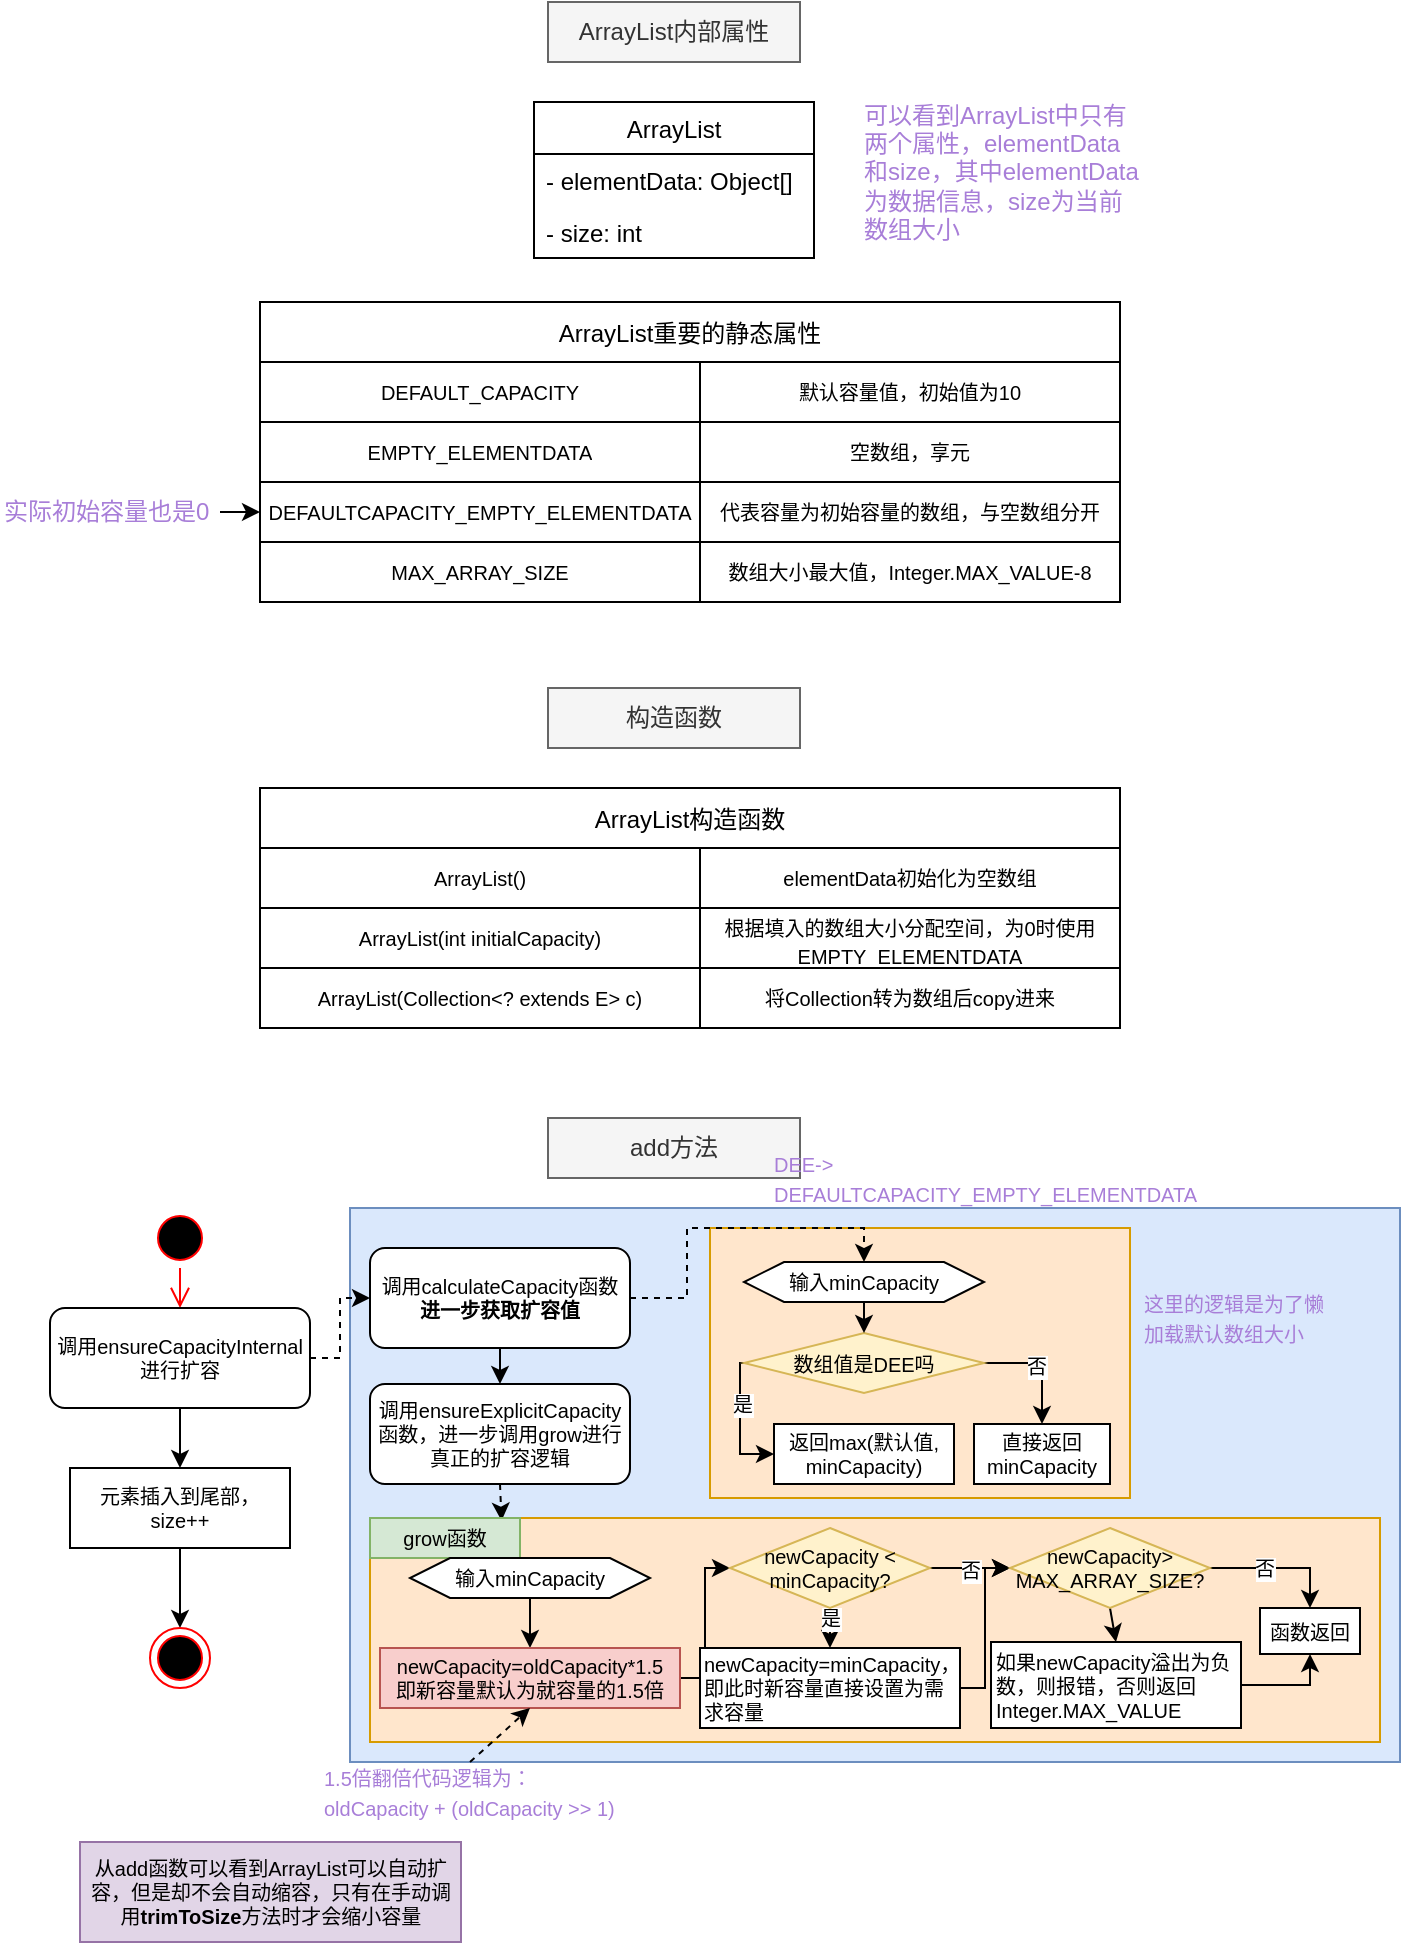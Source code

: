 <mxfile>
    <diagram id="VYkaQC0O6ov0rh20eUJT" name="第 1 页">
        <mxGraphModel dx="527" dy="463" grid="1" gridSize="10" guides="1" tooltips="1" connect="1" arrows="1" fold="1" page="1" pageScale="1" pageWidth="827" pageHeight="1169" math="0" shadow="0">
            <root>
                <mxCell id="0"/>
                <mxCell id="1" parent="0"/>
                <mxCell id="100" value="" style="rounded=0;whiteSpace=wrap;html=1;labelBackgroundColor=none;fontSize=10;fillColor=#dae8fc;strokeColor=#6c8ebf;" vertex="1" parent="1">
                    <mxGeometry x="185" y="633" width="525" height="277" as="geometry"/>
                </mxCell>
                <mxCell id="6" value="ArrayList内部属性" style="rounded=0;whiteSpace=wrap;html=1;fillColor=#f5f5f5;fontColor=#333333;strokeColor=#666666;" vertex="1" parent="1">
                    <mxGeometry x="284" y="30" width="126" height="30" as="geometry"/>
                </mxCell>
                <mxCell id="18" value="ArrayList" style="swimlane;fontStyle=0;childLayout=stackLayout;horizontal=1;startSize=26;fillColor=none;horizontalStack=0;resizeParent=1;resizeParentMax=0;resizeLast=0;collapsible=1;marginBottom=0;" vertex="1" parent="1">
                    <mxGeometry x="277" y="80" width="140" height="78" as="geometry"/>
                </mxCell>
                <mxCell id="19" value="- elementData: Object[]" style="text;strokeColor=none;fillColor=none;align=left;verticalAlign=top;spacingLeft=4;spacingRight=4;overflow=hidden;rotatable=0;points=[[0,0.5],[1,0.5]];portConstraint=eastwest;" vertex="1" parent="18">
                    <mxGeometry y="26" width="140" height="26" as="geometry"/>
                </mxCell>
                <mxCell id="20" value="- size: int" style="text;strokeColor=none;fillColor=none;align=left;verticalAlign=top;spacingLeft=4;spacingRight=4;overflow=hidden;rotatable=0;points=[[0,0.5],[1,0.5]];portConstraint=eastwest;" vertex="1" parent="18">
                    <mxGeometry y="52" width="140" height="26" as="geometry"/>
                </mxCell>
                <mxCell id="22" value="可以看到ArrayList中只有两个属性，elementData和size，其中elementData为数据信息，size为当前数组大小" style="rounded=0;whiteSpace=wrap;html=1;fillColor=none;strokeColor=none;fontColor=#A87ED8;align=left;" vertex="1" parent="1">
                    <mxGeometry x="440" y="80" width="140" height="70" as="geometry"/>
                </mxCell>
                <mxCell id="24" value="ArrayList重要的静态属性" style="shape=table;startSize=30;container=1;collapsible=0;childLayout=tableLayout;fontStyle=0;align=center;pointerEvents=1;" vertex="1" parent="1">
                    <mxGeometry x="140" y="180" width="430" height="150" as="geometry"/>
                </mxCell>
                <mxCell id="25" value="" style="shape=partialRectangle;html=1;whiteSpace=wrap;collapsible=0;dropTarget=0;pointerEvents=0;fillColor=none;top=0;left=0;bottom=0;right=0;points=[[0,0.5],[1,0.5]];portConstraint=eastwest;" vertex="1" parent="24">
                    <mxGeometry y="30" width="430" height="30" as="geometry"/>
                </mxCell>
                <mxCell id="26" value="&lt;font style=&quot;font-size: 10px&quot;&gt;DEFAULT_CAPACITY&lt;/font&gt;" style="shape=partialRectangle;html=1;whiteSpace=wrap;connectable=0;fillColor=none;top=0;left=0;bottom=0;right=0;overflow=hidden;pointerEvents=1;" vertex="1" parent="25">
                    <mxGeometry width="220" height="30" as="geometry">
                        <mxRectangle width="220" height="30" as="alternateBounds"/>
                    </mxGeometry>
                </mxCell>
                <mxCell id="27" value="&lt;font style=&quot;font-size: 10px&quot;&gt;默认容量值，初始值为10&lt;/font&gt;" style="shape=partialRectangle;html=1;whiteSpace=wrap;connectable=0;fillColor=none;top=0;left=0;bottom=0;right=0;overflow=hidden;pointerEvents=1;" vertex="1" parent="25">
                    <mxGeometry x="220" width="210" height="30" as="geometry">
                        <mxRectangle width="210" height="30" as="alternateBounds"/>
                    </mxGeometry>
                </mxCell>
                <mxCell id="62" style="shape=partialRectangle;html=1;whiteSpace=wrap;collapsible=0;dropTarget=0;pointerEvents=0;fillColor=none;top=0;left=0;bottom=0;right=0;points=[[0,0.5],[1,0.5]];portConstraint=eastwest;" vertex="1" parent="24">
                    <mxGeometry y="60" width="430" height="30" as="geometry"/>
                </mxCell>
                <mxCell id="63" value="&lt;font style=&quot;font-size: 10px&quot;&gt;EMPTY_ELEMENTDATA&lt;/font&gt;" style="shape=partialRectangle;html=1;whiteSpace=wrap;connectable=0;fillColor=none;top=0;left=0;bottom=0;right=0;overflow=hidden;pointerEvents=1;" vertex="1" parent="62">
                    <mxGeometry width="220" height="30" as="geometry">
                        <mxRectangle width="220" height="30" as="alternateBounds"/>
                    </mxGeometry>
                </mxCell>
                <mxCell id="64" value="&lt;font style=&quot;font-size: 10px&quot;&gt;空数组，享元&lt;/font&gt;" style="shape=partialRectangle;html=1;whiteSpace=wrap;connectable=0;fillColor=none;top=0;left=0;bottom=0;right=0;overflow=hidden;pointerEvents=1;" vertex="1" parent="62">
                    <mxGeometry x="220" width="210" height="30" as="geometry">
                        <mxRectangle width="210" height="30" as="alternateBounds"/>
                    </mxGeometry>
                </mxCell>
                <mxCell id="68" style="shape=partialRectangle;html=1;whiteSpace=wrap;collapsible=0;dropTarget=0;pointerEvents=0;fillColor=none;top=0;left=0;bottom=0;right=0;points=[[0,0.5],[1,0.5]];portConstraint=eastwest;" vertex="1" parent="24">
                    <mxGeometry y="90" width="430" height="30" as="geometry"/>
                </mxCell>
                <mxCell id="69" value="&lt;font style=&quot;font-size: 10px&quot;&gt;DEFAULTCAPACITY_EMPTY_ELEMENTDATA&lt;/font&gt;" style="shape=partialRectangle;html=1;whiteSpace=wrap;connectable=0;fillColor=none;top=0;left=0;bottom=0;right=0;overflow=hidden;pointerEvents=1;" vertex="1" parent="68">
                    <mxGeometry width="220" height="30" as="geometry">
                        <mxRectangle width="220" height="30" as="alternateBounds"/>
                    </mxGeometry>
                </mxCell>
                <mxCell id="70" value="&lt;font style=&quot;font-size: 10px&quot;&gt;代表容量为初始容量的数组，与空数组分开&lt;/font&gt;" style="shape=partialRectangle;html=1;whiteSpace=wrap;connectable=0;fillColor=none;top=0;left=0;bottom=0;right=0;overflow=hidden;pointerEvents=1;" vertex="1" parent="68">
                    <mxGeometry x="220" width="210" height="30" as="geometry">
                        <mxRectangle width="210" height="30" as="alternateBounds"/>
                    </mxGeometry>
                </mxCell>
                <mxCell id="137" style="shape=partialRectangle;html=1;whiteSpace=wrap;collapsible=0;dropTarget=0;pointerEvents=0;fillColor=none;top=0;left=0;bottom=0;right=0;points=[[0,0.5],[1,0.5]];portConstraint=eastwest;" vertex="1" parent="24">
                    <mxGeometry y="120" width="430" height="30" as="geometry"/>
                </mxCell>
                <mxCell id="138" value="&lt;font style=&quot;font-size: 10px&quot;&gt;MAX_ARRAY_SIZE&lt;/font&gt;" style="shape=partialRectangle;html=1;whiteSpace=wrap;connectable=0;fillColor=none;top=0;left=0;bottom=0;right=0;overflow=hidden;pointerEvents=1;" vertex="1" parent="137">
                    <mxGeometry width="220" height="30" as="geometry">
                        <mxRectangle width="220" height="30" as="alternateBounds"/>
                    </mxGeometry>
                </mxCell>
                <mxCell id="139" value="&lt;span style=&quot;font-size: 10px&quot;&gt;数组大小最大值，&lt;/span&gt;&lt;span style=&quot;font-size: 10px&quot;&gt;Integer.MAX_VALUE-8&lt;/span&gt;" style="shape=partialRectangle;html=1;whiteSpace=wrap;connectable=0;fillColor=none;top=0;left=0;bottom=0;right=0;overflow=hidden;pointerEvents=1;" vertex="1" parent="137">
                    <mxGeometry x="220" width="210" height="30" as="geometry">
                        <mxRectangle width="210" height="30" as="alternateBounds"/>
                    </mxGeometry>
                </mxCell>
                <mxCell id="77" value="构造函数" style="rounded=0;whiteSpace=wrap;html=1;fillColor=#f5f5f5;fontColor=#333333;strokeColor=#666666;" vertex="1" parent="1">
                    <mxGeometry x="284" y="373" width="126" height="30" as="geometry"/>
                </mxCell>
                <mxCell id="78" value="ArrayList构造函数" style="shape=table;startSize=30;container=1;collapsible=0;childLayout=tableLayout;fontStyle=0;align=center;pointerEvents=1;" vertex="1" parent="1">
                    <mxGeometry x="140" y="423" width="430" height="120" as="geometry"/>
                </mxCell>
                <mxCell id="79" value="" style="shape=partialRectangle;html=1;whiteSpace=wrap;collapsible=0;dropTarget=0;pointerEvents=0;fillColor=none;top=0;left=0;bottom=0;right=0;points=[[0,0.5],[1,0.5]];portConstraint=eastwest;" vertex="1" parent="78">
                    <mxGeometry y="30" width="430" height="30" as="geometry"/>
                </mxCell>
                <mxCell id="80" value="&lt;font style=&quot;font-size: 10px&quot;&gt;ArrayList()&lt;/font&gt;" style="shape=partialRectangle;html=1;whiteSpace=wrap;connectable=0;fillColor=none;top=0;left=0;bottom=0;right=0;overflow=hidden;pointerEvents=1;" vertex="1" parent="79">
                    <mxGeometry width="220" height="30" as="geometry">
                        <mxRectangle width="220" height="30" as="alternateBounds"/>
                    </mxGeometry>
                </mxCell>
                <mxCell id="81" value="&lt;font style=&quot;font-size: 10px&quot;&gt;elementData初始化为空数组&lt;/font&gt;" style="shape=partialRectangle;html=1;whiteSpace=wrap;connectable=0;fillColor=none;top=0;left=0;bottom=0;right=0;overflow=hidden;pointerEvents=1;" vertex="1" parent="79">
                    <mxGeometry x="220" width="210" height="30" as="geometry">
                        <mxRectangle width="210" height="30" as="alternateBounds"/>
                    </mxGeometry>
                </mxCell>
                <mxCell id="82" style="shape=partialRectangle;html=1;whiteSpace=wrap;collapsible=0;dropTarget=0;pointerEvents=0;fillColor=none;top=0;left=0;bottom=0;right=0;points=[[0,0.5],[1,0.5]];portConstraint=eastwest;" vertex="1" parent="78">
                    <mxGeometry y="60" width="430" height="30" as="geometry"/>
                </mxCell>
                <mxCell id="83" value="&lt;font style=&quot;font-size: 10px&quot;&gt;ArrayList(int initialCapacity)&lt;/font&gt;" style="shape=partialRectangle;html=1;whiteSpace=wrap;connectable=0;fillColor=none;top=0;left=0;bottom=0;right=0;overflow=hidden;pointerEvents=1;" vertex="1" parent="82">
                    <mxGeometry width="220" height="30" as="geometry">
                        <mxRectangle width="220" height="30" as="alternateBounds"/>
                    </mxGeometry>
                </mxCell>
                <mxCell id="84" value="&lt;font style=&quot;font-size: 10px&quot;&gt;根据填入的数组大小分配空间，为0时使用EMPTY_ELEMENTDATA&lt;/font&gt;" style="shape=partialRectangle;html=1;whiteSpace=wrap;connectable=0;fillColor=none;top=0;left=0;bottom=0;right=0;overflow=hidden;pointerEvents=1;" vertex="1" parent="82">
                    <mxGeometry x="220" width="210" height="30" as="geometry">
                        <mxRectangle width="210" height="30" as="alternateBounds"/>
                    </mxGeometry>
                </mxCell>
                <mxCell id="85" style="shape=partialRectangle;html=1;whiteSpace=wrap;collapsible=0;dropTarget=0;pointerEvents=0;fillColor=none;top=0;left=0;bottom=0;right=0;points=[[0,0.5],[1,0.5]];portConstraint=eastwest;" vertex="1" parent="78">
                    <mxGeometry y="90" width="430" height="30" as="geometry"/>
                </mxCell>
                <mxCell id="86" value="&lt;font style=&quot;font-size: 10px&quot;&gt;ArrayList(Collection&amp;lt;? extends E&amp;gt; c)&lt;/font&gt;" style="shape=partialRectangle;html=1;whiteSpace=wrap;connectable=0;fillColor=none;top=0;left=0;bottom=0;right=0;overflow=hidden;pointerEvents=1;" vertex="1" parent="85">
                    <mxGeometry width="220" height="30" as="geometry">
                        <mxRectangle width="220" height="30" as="alternateBounds"/>
                    </mxGeometry>
                </mxCell>
                <mxCell id="87" value="&lt;font style=&quot;font-size: 10px&quot;&gt;将Collection转为数组后copy进来&lt;/font&gt;" style="shape=partialRectangle;html=1;whiteSpace=wrap;connectable=0;fillColor=none;top=0;left=0;bottom=0;right=0;overflow=hidden;pointerEvents=1;" vertex="1" parent="85">
                    <mxGeometry x="220" width="210" height="30" as="geometry">
                        <mxRectangle width="210" height="30" as="alternateBounds"/>
                    </mxGeometry>
                </mxCell>
                <mxCell id="89" style="edgeStyle=none;html=1;exitX=1;exitY=0.5;exitDx=0;exitDy=0;entryX=0;entryY=0.5;entryDx=0;entryDy=0;fontSize=10;" edge="1" parent="1" source="88" target="68">
                    <mxGeometry relative="1" as="geometry"/>
                </mxCell>
                <mxCell id="88" value="实际初始容量也是0" style="rounded=0;whiteSpace=wrap;html=1;fillColor=none;strokeColor=none;fontColor=#A87ED8;align=left;" vertex="1" parent="1">
                    <mxGeometry x="10" y="270" width="110" height="30" as="geometry"/>
                </mxCell>
                <mxCell id="90" value="add方法" style="rounded=0;whiteSpace=wrap;html=1;fillColor=#f5f5f5;fontColor=#333333;strokeColor=#666666;" vertex="1" parent="1">
                    <mxGeometry x="284" y="588" width="126" height="30" as="geometry"/>
                </mxCell>
                <mxCell id="91" value="" style="ellipse;html=1;shape=startState;fillColor=#000000;strokeColor=#ff0000;labelBackgroundColor=none;fontSize=10;" vertex="1" parent="1">
                    <mxGeometry x="85" y="633" width="30" height="30" as="geometry"/>
                </mxCell>
                <mxCell id="92" value="" style="edgeStyle=orthogonalEdgeStyle;html=1;verticalAlign=bottom;endArrow=open;endSize=8;strokeColor=#ff0000;fontSize=10;entryX=0.5;entryY=0;entryDx=0;entryDy=0;" edge="1" source="91" parent="1" target="93">
                    <mxGeometry relative="1" as="geometry">
                        <mxPoint x="100" y="683" as="targetPoint"/>
                    </mxGeometry>
                </mxCell>
                <mxCell id="95" style="edgeStyle=none;html=1;exitX=0.5;exitY=1;exitDx=0;exitDy=0;entryX=0.5;entryY=0;entryDx=0;entryDy=0;fontSize=10;" edge="1" parent="1" source="93" target="94">
                    <mxGeometry relative="1" as="geometry"/>
                </mxCell>
                <mxCell id="102" style="edgeStyle=orthogonalEdgeStyle;html=1;exitX=1;exitY=0.5;exitDx=0;exitDy=0;fontSize=10;rounded=0;dashed=1;" edge="1" parent="1" source="93" target="101">
                    <mxGeometry relative="1" as="geometry"/>
                </mxCell>
                <mxCell id="93" value="调用ensureCapacityInternal进行扩容" style="rounded=1;whiteSpace=wrap;html=1;labelBackgroundColor=none;fontSize=10;" vertex="1" parent="1">
                    <mxGeometry x="35" y="683" width="130" height="50" as="geometry"/>
                </mxCell>
                <mxCell id="97" value="" style="edgeStyle=none;html=1;fontSize=10;" edge="1" parent="1" source="94" target="96">
                    <mxGeometry relative="1" as="geometry"/>
                </mxCell>
                <mxCell id="94" value="元素插入到尾部，size++" style="rounded=0;whiteSpace=wrap;html=1;labelBackgroundColor=none;fontSize=10;" vertex="1" parent="1">
                    <mxGeometry x="45" y="763" width="110" height="40" as="geometry"/>
                </mxCell>
                <mxCell id="96" value="" style="ellipse;html=1;shape=endState;fillColor=#000000;strokeColor=#ff0000;labelBackgroundColor=none;fontSize=10;" vertex="1" parent="1">
                    <mxGeometry x="85" y="843" width="30" height="30" as="geometry"/>
                </mxCell>
                <mxCell id="125" style="edgeStyle=orthogonalEdgeStyle;rounded=0;html=1;exitX=0.5;exitY=1;exitDx=0;exitDy=0;entryX=0.5;entryY=0;entryDx=0;entryDy=0;fontSize=10;" edge="1" parent="1" source="101" target="120">
                    <mxGeometry relative="1" as="geometry"/>
                </mxCell>
                <mxCell id="101" value="调用calculateCapacity函数&lt;b&gt;进一步获取扩容值&lt;/b&gt;" style="rounded=1;whiteSpace=wrap;html=1;labelBackgroundColor=none;fontSize=10;" vertex="1" parent="1">
                    <mxGeometry x="195" y="653" width="130" height="50" as="geometry"/>
                </mxCell>
                <mxCell id="104" value="" style="rounded=0;whiteSpace=wrap;html=1;labelBackgroundColor=none;fontSize=10;fillColor=#ffe6cc;strokeColor=#d79b00;" vertex="1" parent="1">
                    <mxGeometry x="365" y="643" width="210" height="135" as="geometry"/>
                </mxCell>
                <mxCell id="103" style="edgeStyle=orthogonalEdgeStyle;html=1;exitX=1;exitY=0.5;exitDx=0;exitDy=0;fontSize=10;rounded=0;dashed=1;entryX=0.5;entryY=0;entryDx=0;entryDy=0;" edge="1" parent="1" source="101" target="126">
                    <mxGeometry relative="1" as="geometry">
                        <mxPoint x="325" y="673" as="sourcePoint"/>
                        <mxPoint x="440" y="653" as="targetPoint"/>
                    </mxGeometry>
                </mxCell>
                <mxCell id="115" style="edgeStyle=orthogonalEdgeStyle;rounded=0;html=1;exitX=0;exitY=0.5;exitDx=0;exitDy=0;entryX=0;entryY=0.5;entryDx=0;entryDy=0;fontSize=10;" edge="1" parent="1" source="105" target="111">
                    <mxGeometry relative="1" as="geometry">
                        <Array as="points">
                            <mxPoint x="380" y="756"/>
                        </Array>
                    </mxGeometry>
                </mxCell>
                <mxCell id="116" value="是" style="edgeLabel;html=1;align=center;verticalAlign=middle;resizable=0;points=[];fontSize=10;" vertex="1" connectable="0" parent="115">
                    <mxGeometry x="-0.131" y="-2" relative="1" as="geometry">
                        <mxPoint x="3" y="-6" as="offset"/>
                    </mxGeometry>
                </mxCell>
                <mxCell id="118" style="edgeStyle=orthogonalEdgeStyle;rounded=0;html=1;exitX=1;exitY=0.5;exitDx=0;exitDy=0;entryX=0.5;entryY=0;entryDx=0;entryDy=0;fontSize=10;" edge="1" parent="1" source="105" target="117">
                    <mxGeometry relative="1" as="geometry"/>
                </mxCell>
                <mxCell id="119" value="否" style="edgeLabel;html=1;align=center;verticalAlign=middle;resizable=0;points=[];fontSize=10;" vertex="1" connectable="0" parent="118">
                    <mxGeometry x="-0.012" relative="1" as="geometry">
                        <mxPoint x="-3" y="1" as="offset"/>
                    </mxGeometry>
                </mxCell>
                <mxCell id="105" value="数组值是DEE吗" style="rhombus;whiteSpace=wrap;html=1;labelBackgroundColor=none;fontSize=10;fillColor=#fff2cc;strokeColor=#d6b656;" vertex="1" parent="1">
                    <mxGeometry x="382" y="695.5" width="120" height="30" as="geometry"/>
                </mxCell>
                <mxCell id="106" value="&lt;font style=&quot;font-size: 10px&quot;&gt;DEE-&amp;gt;&lt;br&gt;DEFAULTCAPACITY_EMPTY_ELEMENTDATA&lt;/font&gt;" style="rounded=0;whiteSpace=wrap;html=1;fillColor=none;strokeColor=none;fontColor=#A87ED8;align=left;" vertex="1" parent="1">
                    <mxGeometry x="395" y="603" width="260" height="30" as="geometry"/>
                </mxCell>
                <mxCell id="109" style="rounded=0;html=1;exitX=0.5;exitY=1;exitDx=0;exitDy=0;entryX=0.5;entryY=0;entryDx=0;entryDy=0;fontSize=10;" edge="1" parent="1" source="126" target="105">
                    <mxGeometry relative="1" as="geometry">
                        <mxPoint x="440" y="683" as="sourcePoint"/>
                    </mxGeometry>
                </mxCell>
                <mxCell id="111" value="返回max(默认值, minCapacity)" style="rounded=0;whiteSpace=wrap;html=1;labelBackgroundColor=none;fontSize=10;" vertex="1" parent="1">
                    <mxGeometry x="397" y="741" width="90" height="30" as="geometry"/>
                </mxCell>
                <mxCell id="117" value="直接返回minCapacity" style="rounded=0;whiteSpace=wrap;html=1;labelBackgroundColor=none;fontSize=10;" vertex="1" parent="1">
                    <mxGeometry x="497" y="741" width="68" height="30" as="geometry"/>
                </mxCell>
                <mxCell id="123" style="edgeStyle=orthogonalEdgeStyle;rounded=0;html=1;exitX=0.5;exitY=1;exitDx=0;exitDy=0;entryX=0.877;entryY=0.066;entryDx=0;entryDy=0;entryPerimeter=0;fontSize=10;dashed=1;" edge="1" parent="1" source="120" target="122">
                    <mxGeometry relative="1" as="geometry"/>
                </mxCell>
                <mxCell id="120" value="调用ensureExplicitCapacity函数，进一步调用grow进行真正的扩容逻辑" style="rounded=1;whiteSpace=wrap;html=1;labelBackgroundColor=none;fontSize=10;" vertex="1" parent="1">
                    <mxGeometry x="195" y="721" width="130" height="50" as="geometry"/>
                </mxCell>
                <mxCell id="121" value="" style="rounded=0;whiteSpace=wrap;html=1;labelBackgroundColor=none;fontSize=10;fillColor=#ffe6cc;strokeColor=#d79b00;" vertex="1" parent="1">
                    <mxGeometry x="195" y="788" width="505" height="112" as="geometry"/>
                </mxCell>
                <mxCell id="122" value="grow函数" style="rounded=0;whiteSpace=wrap;html=1;labelBackgroundColor=none;fontSize=10;fillColor=#d5e8d4;strokeColor=#82b366;" vertex="1" parent="1">
                    <mxGeometry x="195" y="788" width="75" height="20" as="geometry"/>
                </mxCell>
                <mxCell id="126" value="&lt;span&gt;输入minCapacity&lt;/span&gt;" style="shape=hexagon;perimeter=hexagonPerimeter2;whiteSpace=wrap;html=1;fixedSize=1;labelBackgroundColor=none;fontSize=10;" vertex="1" parent="1">
                    <mxGeometry x="382" y="660" width="120" height="20" as="geometry"/>
                </mxCell>
                <mxCell id="130" style="edgeStyle=none;rounded=0;html=1;exitX=0.5;exitY=1;exitDx=0;exitDy=0;entryX=0.5;entryY=0;entryDx=0;entryDy=0;fontSize=10;" edge="1" parent="1" source="128" target="129">
                    <mxGeometry relative="1" as="geometry"/>
                </mxCell>
                <mxCell id="128" value="&lt;span&gt;输入minCapacity&lt;/span&gt;" style="shape=hexagon;perimeter=hexagonPerimeter2;whiteSpace=wrap;html=1;fixedSize=1;labelBackgroundColor=none;fontSize=10;" vertex="1" parent="1">
                    <mxGeometry x="215" y="808" width="120" height="20" as="geometry"/>
                </mxCell>
                <mxCell id="133" style="edgeStyle=orthogonalEdgeStyle;rounded=0;html=1;exitX=1;exitY=0.5;exitDx=0;exitDy=0;entryX=0;entryY=0.5;entryDx=0;entryDy=0;fontSize=10;" edge="1" parent="1" source="129" target="132">
                    <mxGeometry relative="1" as="geometry"/>
                </mxCell>
                <mxCell id="129" value="newCapacity=oldCapacity*1.5&lt;br&gt;即新容量默认为就容量的1.5倍" style="rounded=0;whiteSpace=wrap;html=1;labelBackgroundColor=none;fontSize=10;fillColor=#f8cecc;strokeColor=#b85450;" vertex="1" parent="1">
                    <mxGeometry x="200" y="853" width="150" height="30" as="geometry"/>
                </mxCell>
                <mxCell id="135" style="rounded=0;html=1;exitX=0.5;exitY=1;exitDx=0;exitDy=0;fontSize=10;" edge="1" parent="1" source="132" target="134">
                    <mxGeometry relative="1" as="geometry">
                        <mxPoint x="430" y="863" as="targetPoint"/>
                    </mxGeometry>
                </mxCell>
                <mxCell id="140" value="是" style="edgeLabel;html=1;align=center;verticalAlign=middle;resizable=0;points=[];fontSize=10;" vertex="1" connectable="0" parent="135">
                    <mxGeometry x="-0.517" y="-1" relative="1" as="geometry">
                        <mxPoint x="1" as="offset"/>
                    </mxGeometry>
                </mxCell>
                <mxCell id="141" style="edgeStyle=none;rounded=0;html=1;exitX=1;exitY=0.5;exitDx=0;exitDy=0;entryX=0;entryY=0.5;entryDx=0;entryDy=0;fontSize=10;" edge="1" parent="1" source="132" target="136">
                    <mxGeometry relative="1" as="geometry"/>
                </mxCell>
                <mxCell id="142" value="否" style="edgeLabel;html=1;align=center;verticalAlign=middle;resizable=0;points=[];fontSize=10;" vertex="1" connectable="0" parent="141">
                    <mxGeometry x="0.438" y="-1" relative="1" as="geometry">
                        <mxPoint x="-9" as="offset"/>
                    </mxGeometry>
                </mxCell>
                <mxCell id="132" value="newCapacity &amp;lt; minCapacity?" style="rhombus;whiteSpace=wrap;html=1;labelBackgroundColor=none;fontSize=10;fillColor=#fff2cc;strokeColor=#d6b656;" vertex="1" parent="1">
                    <mxGeometry x="375" y="793" width="100" height="40" as="geometry"/>
                </mxCell>
                <mxCell id="144" style="edgeStyle=orthogonalEdgeStyle;rounded=0;html=1;exitX=1;exitY=0.5;exitDx=0;exitDy=0;entryX=0;entryY=0.5;entryDx=0;entryDy=0;fontSize=10;" edge="1" parent="1" source="134" target="136">
                    <mxGeometry relative="1" as="geometry"/>
                </mxCell>
                <mxCell id="134" value="newCapacity=minCapacity，即此时新容量直接设置为需求容量" style="rounded=0;whiteSpace=wrap;html=1;labelBackgroundColor=none;fontSize=10;align=left;" vertex="1" parent="1">
                    <mxGeometry x="360" y="853" width="130" height="40" as="geometry"/>
                </mxCell>
                <mxCell id="146" style="rounded=0;html=1;exitX=0.5;exitY=1;exitDx=0;exitDy=0;entryX=0.5;entryY=0;entryDx=0;entryDy=0;fontSize=10;" edge="1" parent="1" source="136" target="143">
                    <mxGeometry relative="1" as="geometry"/>
                </mxCell>
                <mxCell id="148" style="edgeStyle=orthogonalEdgeStyle;rounded=0;html=1;exitX=1;exitY=0.5;exitDx=0;exitDy=0;entryX=0.5;entryY=0;entryDx=0;entryDy=0;fontSize=10;" edge="1" parent="1" source="136" target="147">
                    <mxGeometry relative="1" as="geometry"/>
                </mxCell>
                <mxCell id="150" value="否" style="edgeLabel;html=1;align=center;verticalAlign=middle;resizable=0;points=[];fontSize=10;" vertex="1" connectable="0" parent="148">
                    <mxGeometry x="0.094" relative="1" as="geometry">
                        <mxPoint x="-12" as="offset"/>
                    </mxGeometry>
                </mxCell>
                <mxCell id="136" value="newCapacity&amp;gt;&lt;br&gt;MAX_ARRAY_SIZE?" style="rhombus;whiteSpace=wrap;html=1;labelBackgroundColor=none;fontSize=10;fillColor=#fff2cc;strokeColor=#d6b656;" vertex="1" parent="1">
                    <mxGeometry x="515" y="793" width="100" height="40" as="geometry"/>
                </mxCell>
                <mxCell id="149" style="edgeStyle=orthogonalEdgeStyle;rounded=0;html=1;exitX=1;exitY=0.5;exitDx=0;exitDy=0;entryX=0.5;entryY=1;entryDx=0;entryDy=0;fontSize=10;" edge="1" parent="1" source="143" target="147">
                    <mxGeometry relative="1" as="geometry"/>
                </mxCell>
                <mxCell id="143" value="如果newCapacity溢出为负数，则报错，否则返回Integer.MAX_VALUE" style="rounded=0;whiteSpace=wrap;html=1;labelBackgroundColor=none;fontSize=10;align=left;" vertex="1" parent="1">
                    <mxGeometry x="505.5" y="850" width="125" height="43" as="geometry"/>
                </mxCell>
                <mxCell id="147" value="函数返回" style="rounded=0;whiteSpace=wrap;html=1;labelBackgroundColor=none;fontSize=10;align=center;" vertex="1" parent="1">
                    <mxGeometry x="640" y="833" width="50" height="23" as="geometry"/>
                </mxCell>
                <mxCell id="152" style="rounded=0;html=1;exitX=0.5;exitY=0;exitDx=0;exitDy=0;entryX=0.5;entryY=1;entryDx=0;entryDy=0;fontSize=10;dashed=1;" edge="1" parent="1" source="151" target="129">
                    <mxGeometry relative="1" as="geometry"/>
                </mxCell>
                <mxCell id="151" value="&lt;span style=&quot;font-size: 10px&quot;&gt;1.5倍翻倍代码逻辑为：&lt;/span&gt;&lt;br&gt;&lt;span style=&quot;font-size: 10px&quot;&gt;oldCapacity + (oldCapacity &amp;gt;&amp;gt; 1)&lt;/span&gt;" style="rounded=0;whiteSpace=wrap;html=1;fillColor=none;strokeColor=none;fontColor=#A87ED8;align=left;" vertex="1" parent="1">
                    <mxGeometry x="170" y="910" width="150" height="30" as="geometry"/>
                </mxCell>
                <mxCell id="153" value="&lt;span style=&quot;font-size: 10px&quot;&gt;这里的逻辑是为了懒加载默认数组大小&lt;/span&gt;" style="rounded=0;whiteSpace=wrap;html=1;fillColor=none;strokeColor=none;fontColor=#A87ED8;align=left;" vertex="1" parent="1">
                    <mxGeometry x="580" y="673" width="100" height="30" as="geometry"/>
                </mxCell>
                <mxCell id="154" value="从add函数可以看到ArrayList可以自动扩容，但是却不会自动缩容，只有在手动调用&lt;b&gt;trimToSize&lt;/b&gt;方法时才会缩小容量" style="rounded=0;whiteSpace=wrap;html=1;labelBackgroundColor=none;fontSize=10;fillColor=#e1d5e7;strokeColor=#9673a6;" vertex="1" parent="1">
                    <mxGeometry x="50" y="950" width="190.5" height="50" as="geometry"/>
                </mxCell>
            </root>
        </mxGraphModel>
    </diagram>
</mxfile>